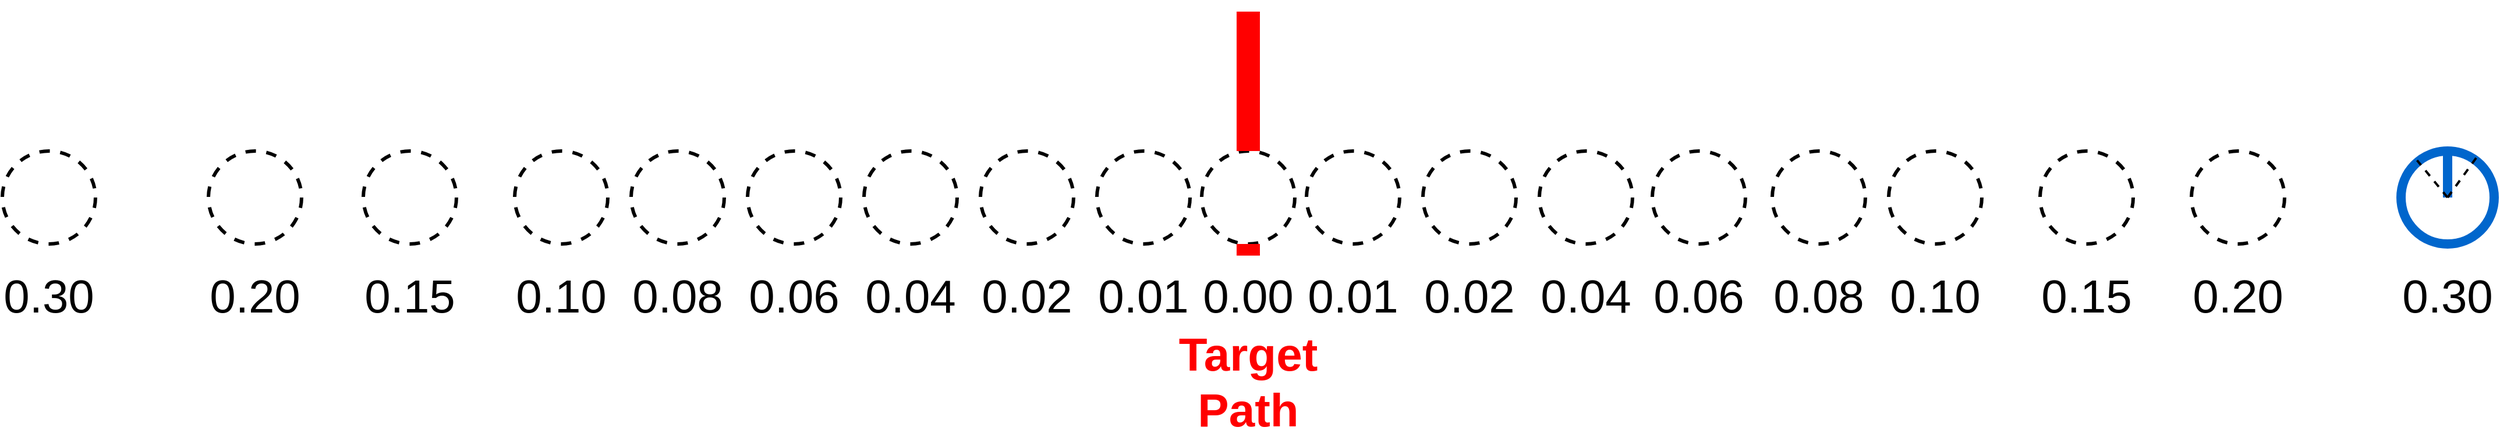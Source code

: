 <mxfile>
    <diagram id="n-m6-s60J5CIRKsR9t6H" name="ページ1">
        <mxGraphModel dx="1934" dy="1064" grid="1" gridSize="10" guides="1" tooltips="1" connect="1" arrows="1" fold="1" page="1" pageScale="1" pageWidth="827" pageHeight="1169" background="#ffffff" math="0" shadow="0">
            <root>
                <mxCell id="0"/>
                <mxCell id="1" parent="0"/>
                <mxCell id="2" value="" style="ellipse;whiteSpace=wrap;html=1;aspect=fixed;fillColor=#FFFFFF;strokeColor=#0066CC;strokeWidth=8;" parent="1" vertex="1">
                    <mxGeometry x="1390" y="360" width="80" height="80" as="geometry"/>
                </mxCell>
                <mxCell id="4" value="" style="ellipse;whiteSpace=wrap;html=1;aspect=fixed;fillColor=#FFFFFF;strokeColor=#000000;strokeWidth=3;dashed=1;" parent="1" vertex="1">
                    <mxGeometry x="450" y="360" width="80" height="80" as="geometry"/>
                </mxCell>
                <mxCell id="5" value="" style="ellipse;whiteSpace=wrap;html=1;aspect=fixed;fillColor=#FFFFFF;strokeColor=#000000;strokeWidth=3;dashed=1;" parent="1" vertex="1">
                    <mxGeometry x="270" y="360" width="80" height="80" as="geometry"/>
                </mxCell>
                <mxCell id="6" value="" style="ellipse;whiteSpace=wrap;html=1;aspect=fixed;fillColor=#FFFFFF;strokeColor=#000000;strokeWidth=3;dashed=1;" parent="1" vertex="1">
                    <mxGeometry x="550" y="360" width="80" height="80" as="geometry"/>
                </mxCell>
                <mxCell id="7" value="" style="ellipse;whiteSpace=wrap;html=1;aspect=fixed;fillColor=#FFFFFF;strokeColor=#000000;strokeWidth=3;dashed=1;" parent="1" vertex="1">
                    <mxGeometry x="170" y="360" width="80" height="80" as="geometry"/>
                </mxCell>
                <mxCell id="8" value="" style="ellipse;whiteSpace=wrap;html=1;aspect=fixed;fillColor=#FFFFFF;strokeColor=#000000;strokeWidth=3;dashed=1;" parent="1" vertex="1">
                    <mxGeometry x="650" y="360" width="80" height="80" as="geometry"/>
                </mxCell>
                <mxCell id="9" value="" style="ellipse;whiteSpace=wrap;html=1;aspect=fixed;fillColor=#FFFFFF;strokeColor=#000000;strokeWidth=3;dashed=1;" parent="1" vertex="1">
                    <mxGeometry x="70" y="360" width="80" height="80" as="geometry"/>
                </mxCell>
                <mxCell id="10" value="" style="ellipse;whiteSpace=wrap;html=1;aspect=fixed;fillColor=#FFFFFF;strokeColor=#000000;strokeWidth=3;dashed=1;" parent="1" vertex="1">
                    <mxGeometry x="-30" y="360" width="80" height="80" as="geometry"/>
                </mxCell>
                <mxCell id="11" value="" style="ellipse;whiteSpace=wrap;html=1;aspect=fixed;fillColor=#FFFFFF;strokeColor=#000000;strokeWidth=3;dashed=1;" parent="1" vertex="1">
                    <mxGeometry x="747" y="360" width="80" height="80" as="geometry"/>
                </mxCell>
                <mxCell id="12" value="" style="ellipse;whiteSpace=wrap;html=1;aspect=fixed;fillColor=#FFFFFF;strokeColor=#000000;strokeWidth=3;dashed=1;" parent="1" vertex="1">
                    <mxGeometry x="850" y="360" width="80" height="80" as="geometry"/>
                </mxCell>
                <mxCell id="13" value="" style="ellipse;whiteSpace=wrap;html=1;aspect=fixed;fillColor=#FFFFFF;strokeColor=#000000;strokeWidth=3;dashed=1;" parent="1" vertex="1">
                    <mxGeometry x="-130" y="360" width="80" height="80" as="geometry"/>
                </mxCell>
                <mxCell id="14" value="" style="ellipse;whiteSpace=wrap;html=1;aspect=fixed;fillColor=#FFFFFF;strokeColor=#000000;strokeWidth=3;dashed=1;" parent="1" vertex="1">
                    <mxGeometry x="-230" y="360" width="80" height="80" as="geometry"/>
                </mxCell>
                <mxCell id="15" value="" style="ellipse;whiteSpace=wrap;html=1;aspect=fixed;fillColor=#FFFFFF;strokeColor=#000000;strokeWidth=3;dashed=1;" parent="1" vertex="1">
                    <mxGeometry x="950" y="360" width="80" height="80" as="geometry"/>
                </mxCell>
                <mxCell id="16" value="" style="ellipse;whiteSpace=wrap;html=1;aspect=fixed;fillColor=#FFFFFF;strokeColor=#000000;strokeWidth=3;dashed=1;" parent="1" vertex="1">
                    <mxGeometry x="1080" y="360" width="80" height="80" as="geometry"/>
                </mxCell>
                <mxCell id="17" value="" style="ellipse;whiteSpace=wrap;html=1;aspect=fixed;fillColor=#FFFFFF;strokeColor=#000000;strokeWidth=3;dashed=1;" parent="1" vertex="1">
                    <mxGeometry x="-360" y="360" width="80" height="80" as="geometry"/>
                </mxCell>
                <mxCell id="18" value="" style="ellipse;whiteSpace=wrap;html=1;aspect=fixed;fillColor=#FFFFFF;strokeColor=#000000;strokeWidth=3;dashed=1;" parent="1" vertex="1">
                    <mxGeometry x="1210" y="360" width="80" height="80" as="geometry"/>
                </mxCell>
                <mxCell id="19" value="" style="ellipse;whiteSpace=wrap;html=1;aspect=fixed;fillColor=#FFFFFF;strokeColor=#000000;strokeWidth=3;dashed=1;" parent="1" vertex="1">
                    <mxGeometry x="-493" y="360" width="80" height="80" as="geometry"/>
                </mxCell>
                <mxCell id="20" value="" style="ellipse;whiteSpace=wrap;html=1;aspect=fixed;fillColor=#FFFFFF;strokeColor=#000000;strokeWidth=3;dashed=1;" parent="1" vertex="1">
                    <mxGeometry x="-670" y="360" width="80" height="80" as="geometry"/>
                </mxCell>
                <mxCell id="21" value="" style="ellipse;whiteSpace=wrap;html=1;aspect=fixed;fillColor=#FFFFFF;strokeColor=#000000;strokeWidth=3;dashed=1;" parent="1" vertex="1">
                    <mxGeometry x="360" y="360" width="80" height="80" as="geometry"/>
                </mxCell>
                <mxCell id="23" value="" style="endArrow=none;html=1;strokeColor=#FF0000;strokeWidth=20;exitX=0.5;exitY=0;exitDx=0;exitDy=0;" parent="1" source="21" edge="1">
                    <mxGeometry width="50" height="50" relative="1" as="geometry">
                        <mxPoint x="390" y="320" as="sourcePoint"/>
                        <mxPoint x="400" y="240" as="targetPoint"/>
                    </mxGeometry>
                </mxCell>
                <mxCell id="25" value="" style="endArrow=none;html=1;strokeColor=#FF0000;strokeWidth=20;entryX=0.5;entryY=1;entryDx=0;entryDy=0;" parent="1" target="21" edge="1">
                    <mxGeometry width="50" height="50" relative="1" as="geometry">
                        <mxPoint x="400" y="450" as="sourcePoint"/>
                        <mxPoint x="410" y="450" as="targetPoint"/>
                    </mxGeometry>
                </mxCell>
                <mxCell id="29" value="" style="endArrow=none;html=1;strokeColor=#0066CC;strokeWidth=8;entryX=0.5;entryY=0;entryDx=0;entryDy=0;exitX=0.5;exitY=0.5;exitDx=0;exitDy=0;exitPerimeter=0;" parent="1" source="2" target="2" edge="1">
                    <mxGeometry width="50" height="50" relative="1" as="geometry">
                        <mxPoint x="1560" y="240" as="sourcePoint"/>
                        <mxPoint x="1460" y="260" as="targetPoint"/>
                    </mxGeometry>
                </mxCell>
                <mxCell id="39" value="&lt;font color=&quot;#000000&quot; style=&quot;font-size: 40px&quot;&gt;0.01&lt;/font&gt;" style="text;html=1;strokeColor=none;fillColor=none;align=center;verticalAlign=middle;whiteSpace=wrap;rounded=0;dashed=1;strokeWidth=3;" parent="1" vertex="1">
                    <mxGeometry x="460" y="469" width="60" height="30" as="geometry"/>
                </mxCell>
                <mxCell id="40" value="&lt;font color=&quot;#000000&quot; style=&quot;font-size: 40px&quot;&gt;0.02&lt;/font&gt;" style="text;html=1;strokeColor=none;fillColor=none;align=center;verticalAlign=middle;whiteSpace=wrap;rounded=0;dashed=1;strokeWidth=3;" parent="1" vertex="1">
                    <mxGeometry x="560" y="469" width="60" height="30" as="geometry"/>
                </mxCell>
                <mxCell id="41" value="&lt;font color=&quot;#000000&quot; style=&quot;font-size: 40px&quot;&gt;0.04&lt;/font&gt;" style="text;html=1;strokeColor=none;fillColor=none;align=center;verticalAlign=middle;whiteSpace=wrap;rounded=0;dashed=1;strokeWidth=3;" parent="1" vertex="1">
                    <mxGeometry x="660" y="469" width="60" height="30" as="geometry"/>
                </mxCell>
                <mxCell id="42" value="&lt;font color=&quot;#000000&quot; style=&quot;font-size: 40px&quot;&gt;0.06&lt;/font&gt;" style="text;html=1;strokeColor=none;fillColor=none;align=center;verticalAlign=middle;whiteSpace=wrap;rounded=0;dashed=1;strokeWidth=3;" parent="1" vertex="1">
                    <mxGeometry x="757" y="469" width="60" height="30" as="geometry"/>
                </mxCell>
                <mxCell id="43" value="&lt;font color=&quot;#000000&quot; style=&quot;font-size: 40px&quot;&gt;0.08&lt;/font&gt;" style="text;html=1;strokeColor=none;fillColor=none;align=center;verticalAlign=middle;whiteSpace=wrap;rounded=0;dashed=1;strokeWidth=3;" parent="1" vertex="1">
                    <mxGeometry x="860" y="469" width="60" height="30" as="geometry"/>
                </mxCell>
                <mxCell id="44" value="&lt;font color=&quot;#000000&quot; style=&quot;font-size: 40px&quot;&gt;0.10&lt;/font&gt;" style="text;html=1;strokeColor=none;fillColor=none;align=center;verticalAlign=middle;whiteSpace=wrap;rounded=0;dashed=1;strokeWidth=3;" parent="1" vertex="1">
                    <mxGeometry x="960" y="469" width="60" height="30" as="geometry"/>
                </mxCell>
                <mxCell id="45" value="&lt;font color=&quot;#000000&quot; style=&quot;font-size: 40px&quot;&gt;0.15&lt;/font&gt;" style="text;html=1;strokeColor=none;fillColor=none;align=center;verticalAlign=middle;whiteSpace=wrap;rounded=0;dashed=1;strokeWidth=3;" parent="1" vertex="1">
                    <mxGeometry x="1090" y="469" width="60" height="30" as="geometry"/>
                </mxCell>
                <mxCell id="46" value="&lt;font color=&quot;#000000&quot; style=&quot;font-size: 40px&quot;&gt;0.20&lt;/font&gt;" style="text;html=1;strokeColor=none;fillColor=none;align=center;verticalAlign=middle;whiteSpace=wrap;rounded=0;dashed=1;strokeWidth=3;" parent="1" vertex="1">
                    <mxGeometry x="1220" y="469" width="60" height="30" as="geometry"/>
                </mxCell>
                <mxCell id="47" value="&lt;font color=&quot;#000000&quot; style=&quot;font-size: 40px&quot;&gt;0.30&lt;/font&gt;" style="text;html=1;strokeColor=none;fillColor=none;align=center;verticalAlign=middle;whiteSpace=wrap;rounded=0;dashed=1;strokeWidth=3;" parent="1" vertex="1">
                    <mxGeometry x="1400" y="469" width="60" height="30" as="geometry"/>
                </mxCell>
                <mxCell id="51" value="" style="endArrow=none;dashed=1;html=1;fontSize=22;fontColor=#000000;strokeColor=#000000;strokeWidth=2;entryX=0.819;entryY=0.057;entryDx=0;entryDy=0;entryPerimeter=0;" parent="1" target="2" edge="1">
                    <mxGeometry width="50" height="50" relative="1" as="geometry">
                        <mxPoint x="1430" y="400" as="sourcePoint"/>
                        <mxPoint x="1450" y="370" as="targetPoint"/>
                    </mxGeometry>
                </mxCell>
                <mxCell id="52" value="" style="endArrow=none;dashed=1;html=1;fontSize=22;fontColor=#000000;strokeColor=#000000;strokeWidth=2;entryX=0.172;entryY=0.1;entryDx=0;entryDy=0;entryPerimeter=0;" parent="1" target="2" edge="1">
                    <mxGeometry width="50" height="50" relative="1" as="geometry">
                        <mxPoint x="1430" y="400" as="sourcePoint"/>
                        <mxPoint x="1400" y="360" as="targetPoint"/>
                    </mxGeometry>
                </mxCell>
                <mxCell id="53" value="&lt;b&gt;&lt;font color=&quot;#ff0000&quot; style=&quot;font-size: 40px&quot;&gt;Target Path&lt;/font&gt;&lt;/b&gt;" style="text;html=1;strokeColor=none;fillColor=none;align=center;verticalAlign=middle;whiteSpace=wrap;rounded=0;dashed=1;fontSize=22;fontColor=#000000;" parent="1" vertex="1">
                    <mxGeometry x="370" y="543" width="60" height="30" as="geometry"/>
                </mxCell>
                <mxCell id="63" value="&lt;font color=&quot;#000000&quot; style=&quot;font-size: 40px&quot;&gt;0.01&lt;br&gt;&lt;/font&gt;" style="text;html=1;strokeColor=none;fillColor=none;align=center;verticalAlign=middle;whiteSpace=wrap;rounded=0;dashed=1;strokeWidth=3;" parent="1" vertex="1">
                    <mxGeometry x="280" y="469" width="60" height="30" as="geometry"/>
                </mxCell>
                <mxCell id="64" value="&lt;font color=&quot;#000000&quot; style=&quot;font-size: 40px&quot;&gt;0.02&lt;/font&gt;" style="text;html=1;strokeColor=none;fillColor=none;align=center;verticalAlign=middle;whiteSpace=wrap;rounded=0;dashed=1;strokeWidth=3;" parent="1" vertex="1">
                    <mxGeometry x="180" y="469" width="60" height="30" as="geometry"/>
                </mxCell>
                <mxCell id="65" value="&lt;font color=&quot;#000000&quot; style=&quot;font-size: 40px&quot;&gt;0.04&lt;/font&gt;" style="text;html=1;strokeColor=none;fillColor=none;align=center;verticalAlign=middle;whiteSpace=wrap;rounded=0;dashed=1;strokeWidth=3;" parent="1" vertex="1">
                    <mxGeometry x="80" y="469" width="60" height="30" as="geometry"/>
                </mxCell>
                <mxCell id="66" value="&lt;font color=&quot;#000000&quot; style=&quot;font-size: 40px&quot;&gt;0.06&lt;/font&gt;" style="text;html=1;strokeColor=none;fillColor=none;align=center;verticalAlign=middle;whiteSpace=wrap;rounded=0;dashed=1;strokeWidth=3;" parent="1" vertex="1">
                    <mxGeometry x="-20" y="469" width="60" height="30" as="geometry"/>
                </mxCell>
                <mxCell id="67" value="&lt;font color=&quot;#000000&quot; style=&quot;font-size: 40px&quot;&gt;0.08&lt;/font&gt;" style="text;html=1;strokeColor=none;fillColor=none;align=center;verticalAlign=middle;whiteSpace=wrap;rounded=0;dashed=1;strokeWidth=3;" parent="1" vertex="1">
                    <mxGeometry x="-120" y="469" width="60" height="30" as="geometry"/>
                </mxCell>
                <mxCell id="68" value="&lt;font color=&quot;#000000&quot; style=&quot;font-size: 40px&quot;&gt;0.10&lt;/font&gt;" style="text;html=1;strokeColor=none;fillColor=none;align=center;verticalAlign=middle;whiteSpace=wrap;rounded=0;dashed=1;strokeWidth=3;" parent="1" vertex="1">
                    <mxGeometry x="-220" y="469" width="60" height="30" as="geometry"/>
                </mxCell>
                <mxCell id="69" value="&lt;font color=&quot;#000000&quot; style=&quot;font-size: 40px&quot;&gt;0.15&lt;/font&gt;" style="text;html=1;strokeColor=none;fillColor=none;align=center;verticalAlign=middle;whiteSpace=wrap;rounded=0;dashed=1;strokeWidth=3;" parent="1" vertex="1">
                    <mxGeometry x="-350" y="469" width="60" height="30" as="geometry"/>
                </mxCell>
                <mxCell id="70" value="&lt;font color=&quot;#000000&quot; style=&quot;font-size: 40px&quot;&gt;0.20&lt;/font&gt;" style="text;html=1;strokeColor=none;fillColor=none;align=center;verticalAlign=middle;whiteSpace=wrap;rounded=0;dashed=1;strokeWidth=3;" parent="1" vertex="1">
                    <mxGeometry x="-483" y="469" width="60" height="30" as="geometry"/>
                </mxCell>
                <mxCell id="72" value="&lt;font color=&quot;#000000&quot; style=&quot;font-size: 40px&quot;&gt;0.30&lt;/font&gt;" style="text;html=1;strokeColor=none;fillColor=none;align=center;verticalAlign=middle;whiteSpace=wrap;rounded=0;dashed=1;strokeWidth=3;" parent="1" vertex="1">
                    <mxGeometry x="-660" y="469" width="60" height="30" as="geometry"/>
                </mxCell>
                <mxCell id="73" value="&lt;font color=&quot;#000000&quot; style=&quot;font-size: 40px&quot;&gt;0.00&lt;/font&gt;" style="text;html=1;strokeColor=none;fillColor=none;align=center;verticalAlign=middle;whiteSpace=wrap;rounded=0;dashed=1;strokeWidth=3;" parent="1" vertex="1">
                    <mxGeometry x="370" y="469" width="60" height="30" as="geometry"/>
                </mxCell>
            </root>
        </mxGraphModel>
    </diagram>
</mxfile>